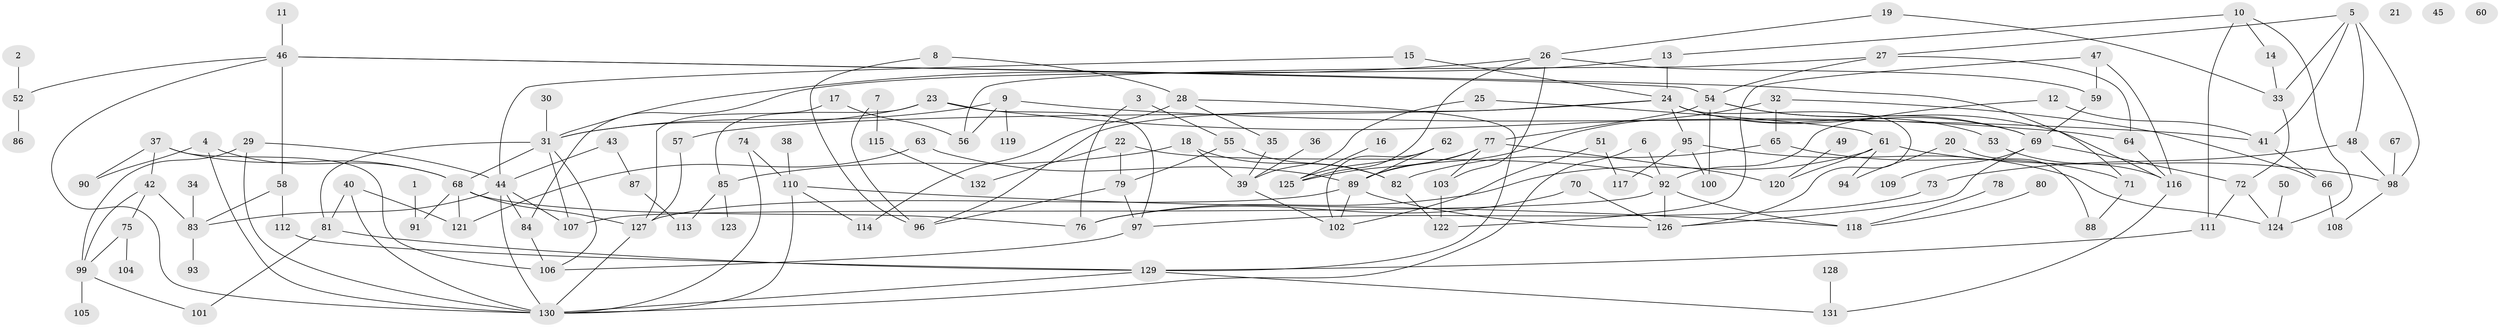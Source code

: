 // Generated by graph-tools (version 1.1) at 2025/49/03/09/25 03:49:13]
// undirected, 132 vertices, 201 edges
graph export_dot {
graph [start="1"]
  node [color=gray90,style=filled];
  1;
  2;
  3;
  4;
  5;
  6;
  7;
  8;
  9;
  10;
  11;
  12;
  13;
  14;
  15;
  16;
  17;
  18;
  19;
  20;
  21;
  22;
  23;
  24;
  25;
  26;
  27;
  28;
  29;
  30;
  31;
  32;
  33;
  34;
  35;
  36;
  37;
  38;
  39;
  40;
  41;
  42;
  43;
  44;
  45;
  46;
  47;
  48;
  49;
  50;
  51;
  52;
  53;
  54;
  55;
  56;
  57;
  58;
  59;
  60;
  61;
  62;
  63;
  64;
  65;
  66;
  67;
  68;
  69;
  70;
  71;
  72;
  73;
  74;
  75;
  76;
  77;
  78;
  79;
  80;
  81;
  82;
  83;
  84;
  85;
  86;
  87;
  88;
  89;
  90;
  91;
  92;
  93;
  94;
  95;
  96;
  97;
  98;
  99;
  100;
  101;
  102;
  103;
  104;
  105;
  106;
  107;
  108;
  109;
  110;
  111;
  112;
  113;
  114;
  115;
  116;
  117;
  118;
  119;
  120;
  121;
  122;
  123;
  124;
  125;
  126;
  127;
  128;
  129;
  130;
  131;
  132;
  1 -- 91;
  2 -- 52;
  3 -- 55;
  3 -- 76;
  4 -- 68;
  4 -- 90;
  4 -- 130;
  5 -- 27;
  5 -- 33;
  5 -- 41;
  5 -- 48;
  5 -- 98;
  6 -- 92;
  6 -- 130;
  7 -- 96;
  7 -- 115;
  8 -- 28;
  8 -- 96;
  9 -- 31;
  9 -- 41;
  9 -- 56;
  9 -- 119;
  10 -- 13;
  10 -- 14;
  10 -- 111;
  10 -- 124;
  11 -- 46;
  12 -- 41;
  12 -- 92;
  13 -- 24;
  13 -- 84;
  14 -- 33;
  15 -- 24;
  15 -- 44;
  16 -- 125;
  17 -- 56;
  17 -- 127;
  18 -- 39;
  18 -- 82;
  18 -- 85;
  19 -- 26;
  19 -- 33;
  20 -- 88;
  20 -- 94;
  22 -- 79;
  22 -- 92;
  22 -- 132;
  23 -- 31;
  23 -- 64;
  23 -- 85;
  23 -- 97;
  24 -- 53;
  24 -- 57;
  24 -- 69;
  24 -- 95;
  24 -- 96;
  24 -- 126;
  25 -- 39;
  25 -- 61;
  26 -- 31;
  26 -- 59;
  26 -- 103;
  26 -- 125;
  27 -- 54;
  27 -- 56;
  27 -- 64;
  28 -- 35;
  28 -- 114;
  28 -- 129;
  29 -- 44;
  29 -- 99;
  29 -- 130;
  30 -- 31;
  31 -- 68;
  31 -- 81;
  31 -- 106;
  31 -- 107;
  32 -- 65;
  32 -- 66;
  32 -- 89;
  33 -- 72;
  34 -- 83;
  35 -- 39;
  36 -- 39;
  37 -- 42;
  37 -- 68;
  37 -- 90;
  37 -- 106;
  38 -- 110;
  39 -- 102;
  40 -- 81;
  40 -- 121;
  40 -- 130;
  41 -- 66;
  42 -- 75;
  42 -- 83;
  42 -- 99;
  43 -- 44;
  43 -- 87;
  44 -- 83;
  44 -- 84;
  44 -- 107;
  44 -- 130;
  46 -- 52;
  46 -- 54;
  46 -- 58;
  46 -- 71;
  46 -- 130;
  47 -- 59;
  47 -- 116;
  47 -- 122;
  48 -- 73;
  48 -- 98;
  49 -- 120;
  50 -- 124;
  51 -- 102;
  51 -- 117;
  52 -- 86;
  53 -- 116;
  54 -- 69;
  54 -- 77;
  54 -- 100;
  54 -- 116;
  55 -- 79;
  55 -- 82;
  57 -- 127;
  58 -- 83;
  58 -- 112;
  59 -- 69;
  61 -- 76;
  61 -- 94;
  61 -- 98;
  61 -- 120;
  62 -- 89;
  62 -- 102;
  62 -- 125;
  63 -- 89;
  63 -- 121;
  64 -- 116;
  65 -- 71;
  65 -- 82;
  66 -- 108;
  67 -- 98;
  68 -- 76;
  68 -- 91;
  68 -- 121;
  68 -- 127;
  69 -- 72;
  69 -- 109;
  69 -- 126;
  70 -- 76;
  70 -- 126;
  71 -- 88;
  72 -- 111;
  72 -- 124;
  73 -- 97;
  74 -- 110;
  74 -- 130;
  75 -- 99;
  75 -- 104;
  77 -- 89;
  77 -- 103;
  77 -- 120;
  77 -- 125;
  78 -- 118;
  79 -- 96;
  79 -- 97;
  80 -- 118;
  81 -- 101;
  81 -- 129;
  82 -- 122;
  83 -- 93;
  84 -- 106;
  85 -- 113;
  85 -- 123;
  87 -- 113;
  89 -- 102;
  89 -- 126;
  89 -- 127;
  92 -- 107;
  92 -- 118;
  92 -- 126;
  95 -- 100;
  95 -- 117;
  95 -- 124;
  97 -- 106;
  98 -- 108;
  99 -- 101;
  99 -- 105;
  103 -- 122;
  110 -- 114;
  110 -- 118;
  110 -- 130;
  111 -- 129;
  112 -- 129;
  115 -- 132;
  116 -- 131;
  127 -- 130;
  128 -- 131;
  129 -- 130;
  129 -- 131;
}
